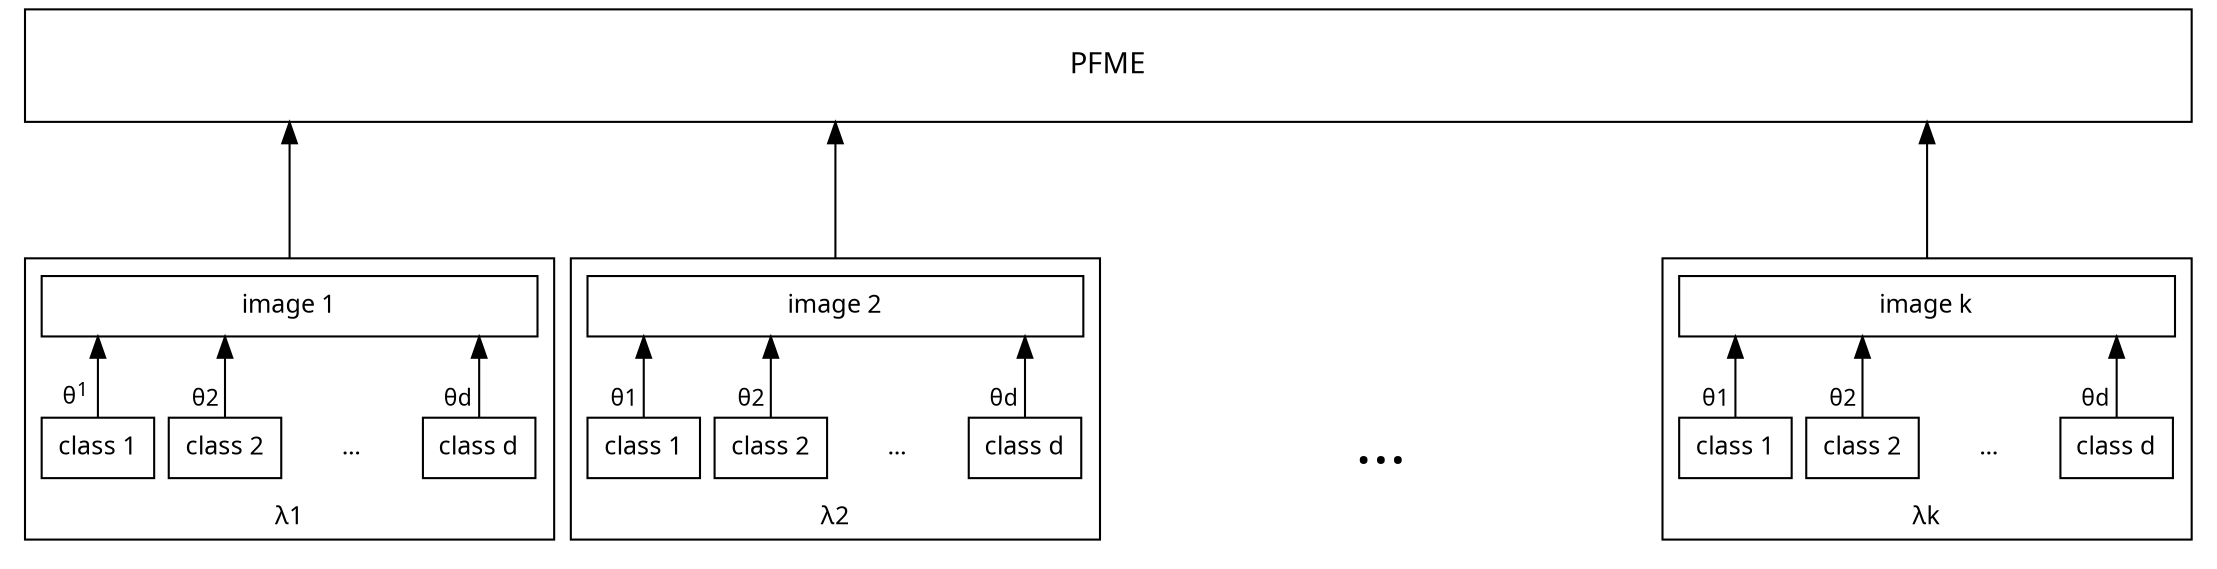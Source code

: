 digraph G {
	center = 1;
	splines=ortho;
	nodesep=0.1;
    rankdir=BT;
	fontsize=12 
	fontname="Operator Mono" 
	compound=true

	edge [minlen = 2 fontname="Operator Mono" fontsize=11];
    node [height=.4 shape=record fontsize=12 fontname="Operator Mono" margin = 0];

	mava [label = "PFME" width = 14.45 height = .75 fontsize = 14];

	subgraph cluster_0 
	{
		edge [minlen = 1];
		rank = same;
		group = g1;
    	a4[label="" width=3.3 label="image 1"];
		
		a3[label = "class d"];
		a2[color=white label="..."];
		a1[label = "class 2"];
		a0[label = "class 1"];

	 	a0 -> a4 [xlabel = <θ<SUP>1</SUP> >];
		a1 -> a4 [xlabel = "θ2 "];
		a2 -> a4 [style=invis];
		a3 -> a4 [xlabel = "θd "];

		label = "λ1";
	}

	subgraph cluster_1 
	{
		edge [minlen = 1];
		rank = same;
		group = g1;
    	b4[label="" width=3.3 label="image 2"];
		
		b3[label = "class d"];
		b2[color=white label="..."];
		b1[label = "class 2"];
		b0[label = "class 1"];

	 	b0 -> b4 [xlabel = "θ1 "];
		b1 -> b4 [xlabel = "θ2 "];
		b2 -> b4[style=invis];
		b3 -> b4 [xlabel = "θd "];

		label = "λ2";
	}

	subgraph cluster_2
	{
		edge [minlen = 1];
		rank = same;
		group = g1;
		color = white;
    	c4[label="" width = 3.3 style = invis];
		c2[color=white label="..."  fontsize = 30];
		c2 -> c4[style=invis];
		label = " ";
	}

	subgraph cluster_3 
	{
		edge [minlen = 1];
		rank = same;
		group = g1;
    	d4[label="" width=3.3 label="image k"];
		
		d3[label = "class d"];
		d2[color=white label="..."];
		d1[label = "class 2"];
		d0[label = "class 1"];

	 	d0 -> d4 [xlabel = "θ1 "];
		d1 -> d4 [xlabel = "θ2 "];
		d2 -> d4[style=invis];
		d3 -> d4 [xlabel = "θd "];

		label = "λk";
	}

	a4 -> mava [ltail=cluster_0];
	b4 -> mava [ltail=cluster_1];
	c4 -> mava [style=invis];
	d4 -> mava [ltail=cluster_3];
}